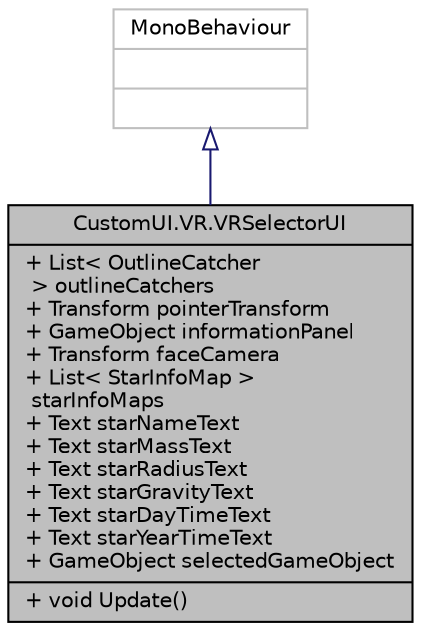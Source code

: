 digraph "CustomUI.VR.VRSelectorUI"
{
 // INTERACTIVE_SVG=YES
 // LATEX_PDF_SIZE
  edge [fontname="Helvetica",fontsize="10",labelfontname="Helvetica",labelfontsize="10"];
  node [fontname="Helvetica",fontsize="10",shape=record];
  Node1 [label="{CustomUI.VR.VRSelectorUI\n|+ List\< OutlineCatcher\l \> outlineCatchers\l+ Transform pointerTransform\l+ GameObject informationPanel\l+ Transform faceCamera\l+ List\< StarInfoMap \>\l starInfoMaps\l+ Text starNameText\l+ Text starMassText\l+ Text starRadiusText\l+ Text starGravityText\l+ Text starDayTimeText\l+ Text starYearTimeText\l+ GameObject selectedGameObject\l|+ void Update()\l}",height=0.2,width=0.4,color="black", fillcolor="grey75", style="filled", fontcolor="black",tooltip=" "];
  Node2 -> Node1 [dir="back",color="midnightblue",fontsize="10",style="solid",arrowtail="onormal",fontname="Helvetica"];
  Node2 [label="{MonoBehaviour\n||}",height=0.2,width=0.4,color="grey75", fillcolor="white", style="filled",tooltip=" "];
}
